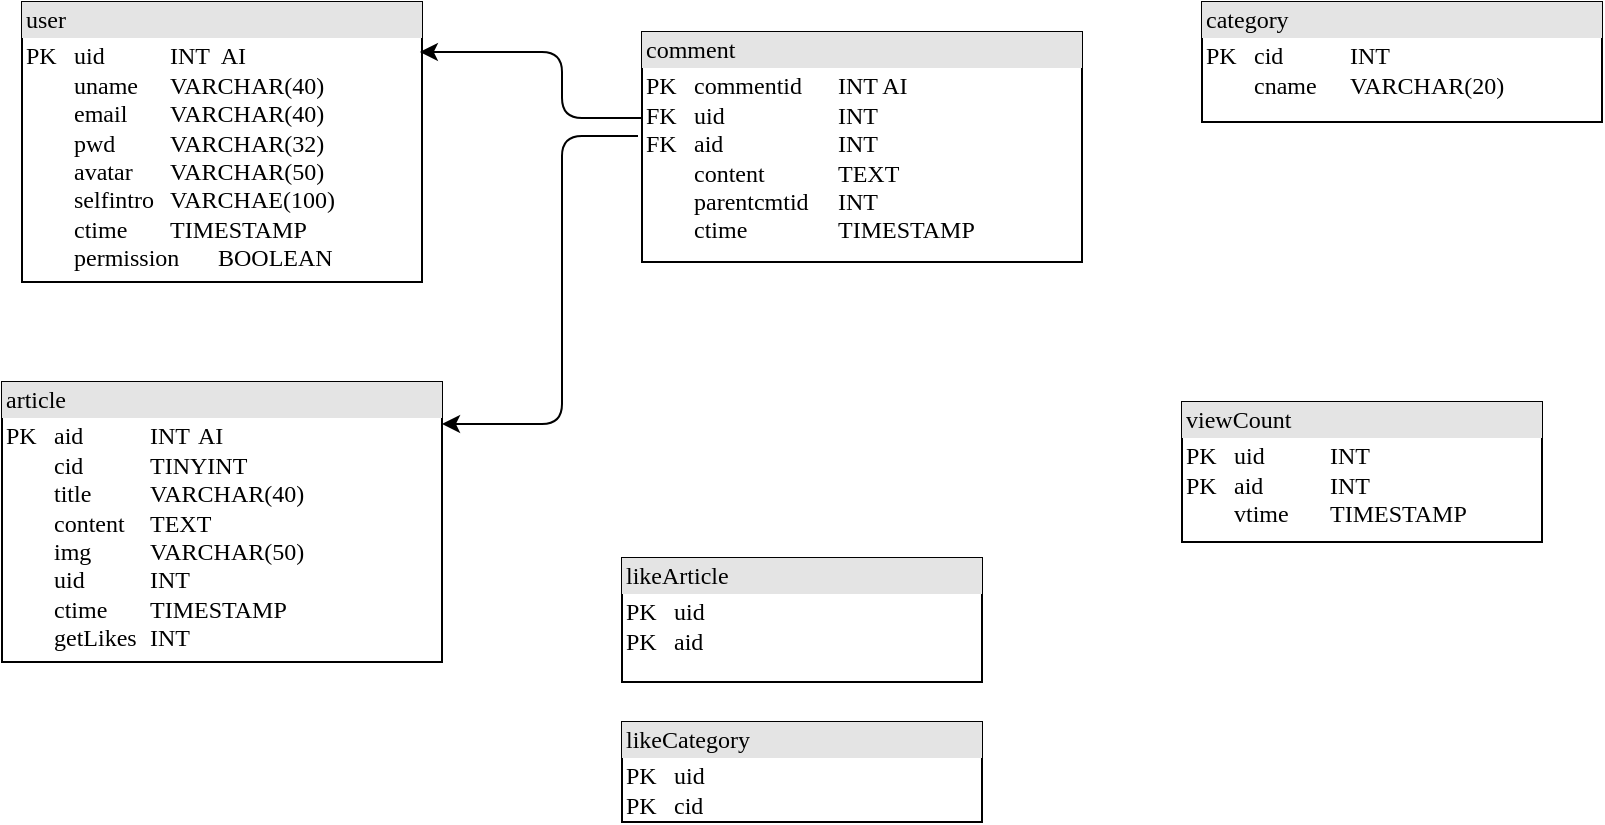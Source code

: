 <mxfile version="15.5.8" type="device"><diagram id="FQvaZNprBJo5bZB_rWkm" name="Page-1"><mxGraphModel dx="1360" dy="746" grid="1" gridSize="10" guides="1" tooltips="1" connect="1" arrows="1" fold="1" page="1" pageScale="1" pageWidth="827" pageHeight="1169" math="0" shadow="0"><root><mxCell id="0"/><mxCell id="1" parent="0"/><mxCell id="sJfGw9YsZJWu2Fgoc_I5-2" value="&lt;div style=&quot;box-sizing: border-box ; width: 100% ; background: #e4e4e4 ; padding: 2px&quot;&gt;article&lt;/div&gt;&lt;table style=&quot;width: 100% ; font-size: 1em&quot; cellpadding=&quot;2&quot; cellspacing=&quot;0&quot;&gt;&lt;tbody&gt;&lt;tr&gt;&lt;td&gt;PK&lt;span&gt;&#9;&lt;span style=&quot;white-space: pre&quot;&gt;&#9;&lt;/span&gt;&lt;/span&gt;aid&lt;span&gt;&#9;&lt;span style=&quot;white-space: pre&quot;&gt;&#9;&lt;/span&gt;&lt;span style=&quot;white-space: pre&quot;&gt;&#9;&lt;/span&gt;&lt;/span&gt;INT&lt;span style=&quot;white-space: pre&quot;&gt;&#9;&lt;/span&gt;AI&lt;br&gt;&lt;span&gt;&#9;&lt;/span&gt;&lt;span style=&quot;white-space: pre&quot;&gt;&#9;&lt;/span&gt;cid&lt;span style=&quot;white-space: pre&quot;&gt;&#9;&lt;/span&gt;&lt;span style=&quot;white-space: pre&quot;&gt;&#9;&lt;/span&gt;TINYINT&lt;span&gt;&lt;/span&gt;&lt;br&gt;&lt;span&gt;&#9;&lt;/span&gt;&lt;span&gt;&#9;&lt;/span&gt;&lt;span style=&quot;white-space: pre&quot;&gt;&#9;&lt;/span&gt;title&lt;span style=&quot;white-space: pre&quot;&gt;&#9;&lt;/span&gt;&lt;span style=&quot;white-space: pre&quot;&gt;&#9;&lt;/span&gt;VARCHAR(40)&lt;br&gt;&lt;span&gt;&#9;&lt;/span&gt;&lt;span&gt;&#9;&lt;/span&gt;&lt;span style=&quot;white-space: pre&quot;&gt;&#9;&lt;/span&gt;content&lt;span style=&quot;white-space: pre&quot;&gt;&#9;&lt;/span&gt;TEXT&lt;br&gt;&lt;span style=&quot;white-space: pre&quot;&gt;&#9;&lt;/span&gt;img&lt;span style=&quot;white-space: pre&quot;&gt;&#9;&lt;/span&gt;&lt;span style=&quot;white-space: pre&quot;&gt;&#9;&lt;/span&gt;VARCHAR(50)&lt;br&gt;&lt;span&gt;&#9;&lt;/span&gt;&lt;span style=&quot;white-space: pre&quot;&gt;&#9;&lt;/span&gt;uid&lt;span style=&quot;white-space: pre&quot;&gt;&#9;&lt;/span&gt;&lt;span style=&quot;white-space: pre&quot;&gt;&#9;&lt;/span&gt;INT&lt;br&gt;&lt;span&gt;&#9;&lt;/span&gt;&lt;span style=&quot;white-space: pre&quot;&gt;&#9;&lt;/span&gt;ctime&lt;span style=&quot;white-space: pre&quot;&gt;&#9;&lt;/span&gt;TIMESTAMP&lt;br&gt;&lt;span&gt;&#9;&lt;/span&gt;&lt;span&gt;&#9;&lt;/span&gt;&lt;span style=&quot;white-space: pre&quot;&gt;&#9;&lt;/span&gt;getLikes&lt;span style=&quot;white-space: pre&quot;&gt;&#9;&lt;/span&gt;INT&lt;br&gt;&lt;/td&gt;&lt;td&gt;&lt;/td&gt;&lt;/tr&gt;&lt;/tbody&gt;&lt;/table&gt;" style="verticalAlign=top;align=left;overflow=fill;html=1;rounded=0;shadow=0;comic=0;labelBackgroundColor=none;strokeWidth=1;fontFamily=Verdana;fontSize=12" parent="1" vertex="1"><mxGeometry x="80" y="290" width="220" height="140" as="geometry"/></mxCell><mxCell id="sJfGw9YsZJWu2Fgoc_I5-3" value="&lt;div style=&quot;box-sizing: border-box ; width: 100% ; background: #e4e4e4 ; padding: 2px&quot;&gt;user&lt;/div&gt;&lt;table style=&quot;width: 100% ; font-size: 1em&quot; cellpadding=&quot;2&quot; cellspacing=&quot;0&quot;&gt;&lt;tbody&gt;&lt;tr&gt;&lt;td&gt;PK&lt;span style=&quot;white-space: pre&quot;&gt;&#9;&lt;/span&gt;uid&lt;span style=&quot;white-space: pre&quot;&gt;&#9;&lt;span style=&quot;white-space: pre&quot;&gt;&#9;&lt;/span&gt;&lt;/span&gt;INT&amp;nbsp; AI&lt;span style=&quot;white-space: pre&quot;&gt;&#9;&lt;/span&gt;&lt;br&gt;&lt;span style=&quot;white-space: pre&quot;&gt;&#9;&lt;/span&gt;uname&lt;span style=&quot;white-space: pre&quot;&gt;&#9;&lt;/span&gt;VARCHAR(40)&lt;br&gt;&lt;span style=&quot;white-space: pre&quot;&gt;&#9;&lt;/span&gt;email&lt;span style=&quot;white-space: pre&quot;&gt;&#9;&lt;/span&gt;VARCHAR(40)&lt;br&gt;&lt;span style=&quot;white-space: pre&quot;&gt;&#9;&lt;/span&gt;pwd&lt;span style=&quot;white-space: pre&quot;&gt;&#9;&lt;/span&gt;&lt;span style=&quot;white-space: pre&quot;&gt;&#9;&lt;/span&gt;VARCHAR(32)&lt;br&gt;&lt;span style=&quot;white-space: pre&quot;&gt;&#9;&lt;/span&gt;avatar&lt;span style=&quot;white-space: pre&quot;&gt;&#9;&lt;/span&gt;VARCHAR(50)&lt;br&gt;&lt;span style=&quot;white-space: pre&quot;&gt;&#9;&lt;/span&gt;selfintro&lt;span style=&quot;white-space: pre&quot;&gt;&#9;&lt;/span&gt;VARCHAE(100)&lt;br&gt;&lt;span style=&quot;white-space: pre&quot;&gt;&#9;&lt;/span&gt;ctime&lt;span style=&quot;white-space: pre&quot;&gt;&#9;&lt;/span&gt;TIMESTAMP&lt;br&gt;&lt;span style=&quot;white-space: pre&quot;&gt;&#9;&lt;/span&gt;permission&lt;span style=&quot;white-space: pre&quot;&gt;&#9;&lt;/span&gt;BOOLEAN&lt;br&gt;&lt;/td&gt;&lt;td&gt;&lt;/td&gt;&lt;/tr&gt;&lt;/tbody&gt;&lt;/table&gt;" style="verticalAlign=top;align=left;overflow=fill;html=1;rounded=0;shadow=0;comic=0;labelBackgroundColor=none;strokeWidth=1;fontFamily=Verdana;fontSize=12" parent="1" vertex="1"><mxGeometry x="90" y="100" width="200" height="140" as="geometry"/></mxCell><mxCell id="sJfGw9YsZJWu2Fgoc_I5-4" value="&lt;div style=&quot;box-sizing: border-box ; width: 100% ; background: #e4e4e4 ; padding: 2px&quot;&gt;comment&lt;/div&gt;&lt;table style=&quot;width: 100% ; font-size: 1em&quot; cellpadding=&quot;2&quot; cellspacing=&quot;0&quot;&gt;&lt;tbody&gt;&lt;tr&gt;&lt;td&gt;PK&lt;span style=&quot;white-space: pre&quot;&gt;&#9;&lt;/span&gt;commentid&lt;span style=&quot;white-space: pre&quot;&gt;&#9;&lt;/span&gt;INT AI&lt;br&gt;FK&lt;span style=&quot;white-space: pre&quot;&gt;&#9;&lt;/span&gt;uid&lt;span style=&quot;white-space: pre&quot;&gt;&#9;&lt;/span&gt;&lt;span style=&quot;white-space: pre&quot;&gt;&#9;&lt;/span&gt;&lt;span style=&quot;white-space: pre&quot;&gt;&#9;&lt;/span&gt;INT&lt;br&gt;FK&lt;span style=&quot;white-space: pre&quot;&gt;&#9;&lt;/span&gt;aid&lt;span style=&quot;white-space: pre&quot;&gt;&#9;&lt;/span&gt;&lt;span style=&quot;white-space: pre&quot;&gt;&#9;&lt;/span&gt;&lt;span style=&quot;white-space: pre&quot;&gt;&#9;&lt;/span&gt;INT&lt;br&gt;&lt;span style=&quot;white-space: pre&quot;&gt;&#9;&lt;/span&gt;content&lt;span style=&quot;white-space: pre&quot;&gt;&#9;&lt;/span&gt;&lt;span style=&quot;white-space: pre&quot;&gt;&#9;&lt;/span&gt;TEXT&lt;br&gt;&lt;span style=&quot;white-space: pre&quot;&gt;&#9;&lt;/span&gt;parentcmtid&lt;span style=&quot;white-space: pre&quot;&gt;&#9;&lt;/span&gt;INT&lt;br&gt;&lt;span style=&quot;white-space: pre&quot;&gt;&#9;&lt;/span&gt;ctime&lt;span style=&quot;white-space: pre&quot;&gt;&#9;&lt;/span&gt;&lt;span style=&quot;white-space: pre&quot;&gt;&#9;&lt;/span&gt;TIMESTAMP&lt;br&gt;&lt;/td&gt;&lt;td&gt;&lt;/td&gt;&lt;/tr&gt;&lt;/tbody&gt;&lt;/table&gt;" style="verticalAlign=top;align=left;overflow=fill;html=1;rounded=0;shadow=0;comic=0;labelBackgroundColor=none;strokeWidth=1;fontFamily=Verdana;fontSize=12" parent="1" vertex="1"><mxGeometry x="400" y="115" width="220" height="115" as="geometry"/></mxCell><mxCell id="sJfGw9YsZJWu2Fgoc_I5-5" value="" style="endArrow=classic;html=1;entryX=0.994;entryY=0.157;entryDx=0;entryDy=0;entryPerimeter=0;exitX=0;exitY=0.5;exitDx=0;exitDy=0;" parent="1" edge="1"><mxGeometry width="50" height="50" relative="1" as="geometry"><mxPoint x="400" y="158" as="sourcePoint"/><mxPoint x="288.92" y="124.98" as="targetPoint"/><Array as="points"><mxPoint x="360" y="158"/><mxPoint x="360" y="125"/></Array></mxGeometry></mxCell><mxCell id="sJfGw9YsZJWu2Fgoc_I5-6" value="" style="endArrow=classic;html=1;" parent="1" edge="1"><mxGeometry width="50" height="50" relative="1" as="geometry"><mxPoint x="398" y="167" as="sourcePoint"/><mxPoint x="300" y="311" as="targetPoint"/><Array as="points"><mxPoint x="360" y="167"/><mxPoint x="360" y="311"/></Array></mxGeometry></mxCell><mxCell id="sJfGw9YsZJWu2Fgoc_I5-7" value="&lt;div style=&quot;box-sizing: border-box ; width: 100% ; background: #e4e4e4 ; padding: 2px&quot;&gt;likeArticle&lt;/div&gt;&lt;table style=&quot;width: 100% ; font-size: 1em&quot; cellpadding=&quot;2&quot; cellspacing=&quot;0&quot;&gt;&lt;tbody&gt;&lt;tr&gt;&lt;td&gt;PK&lt;span style=&quot;white-space: pre&quot;&gt;&#9;&lt;/span&gt;uid&lt;br&gt;PK&lt;span style=&quot;white-space: pre&quot;&gt;&#9;&lt;/span&gt;aid&lt;br&gt;&lt;/td&gt;&lt;td&gt;&lt;/td&gt;&lt;/tr&gt;&lt;/tbody&gt;&lt;/table&gt;" style="verticalAlign=top;align=left;overflow=fill;html=1;rounded=0;shadow=0;comic=0;labelBackgroundColor=none;strokeWidth=1;fontFamily=Verdana;fontSize=12" parent="1" vertex="1"><mxGeometry x="390" y="378" width="180" height="62" as="geometry"/></mxCell><mxCell id="sJfGw9YsZJWu2Fgoc_I5-8" value="&lt;div style=&quot;box-sizing: border-box ; width: 100% ; background: #e4e4e4 ; padding: 2px&quot;&gt;category&lt;/div&gt;&lt;table style=&quot;width: 100% ; font-size: 1em&quot; cellpadding=&quot;2&quot; cellspacing=&quot;0&quot;&gt;&lt;tbody&gt;&lt;tr&gt;&lt;td&gt;PK&lt;span style=&quot;white-space: pre&quot;&gt;&#9;&lt;/span&gt;cid&lt;span style=&quot;white-space: pre&quot;&gt;&#9;&lt;/span&gt;&lt;span style=&quot;white-space: pre&quot;&gt;&#9;&lt;/span&gt;INT&lt;br&gt;&lt;span style=&quot;white-space: pre&quot;&gt;&#9;&lt;/span&gt;cname&lt;span style=&quot;white-space: pre&quot;&gt;&#9;&lt;/span&gt;VARCHAR(20)&lt;br&gt;&lt;br&gt;&lt;/td&gt;&lt;td&gt;&lt;/td&gt;&lt;/tr&gt;&lt;/tbody&gt;&lt;/table&gt;" style="verticalAlign=top;align=left;overflow=fill;html=1;rounded=0;shadow=0;comic=0;labelBackgroundColor=none;strokeWidth=1;fontFamily=Verdana;fontSize=12" parent="1" vertex="1"><mxGeometry x="680" y="100" width="200" height="60" as="geometry"/></mxCell><mxCell id="sJfGw9YsZJWu2Fgoc_I5-9" value="&lt;div style=&quot;box-sizing: border-box ; width: 100% ; background: #e4e4e4 ; padding: 2px&quot;&gt;viewCount&lt;/div&gt;&lt;table style=&quot;width: 100% ; font-size: 1em&quot; cellpadding=&quot;2&quot; cellspacing=&quot;0&quot;&gt;&lt;tbody&gt;&lt;tr&gt;&lt;td&gt;PK&lt;span style=&quot;white-space: pre&quot;&gt;&#9;&lt;/span&gt;uid&lt;span style=&quot;white-space: pre&quot;&gt;&#9;&lt;/span&gt;&lt;span style=&quot;white-space: pre&quot;&gt;&#9;&lt;/span&gt;INT&lt;br&gt;PK&lt;span style=&quot;white-space: pre&quot;&gt;&#9;&lt;/span&gt;aid&lt;span style=&quot;white-space: pre&quot;&gt;&#9;&lt;/span&gt;&lt;span style=&quot;white-space: pre&quot;&gt;&#9;&lt;/span&gt;INT&lt;br&gt;&lt;span style=&quot;white-space: pre&quot;&gt;&#9;&lt;/span&gt;vtime&lt;span style=&quot;white-space: pre&quot;&gt;&#9;&lt;/span&gt;TIMESTAMP&lt;br&gt;&lt;/td&gt;&lt;td&gt;&lt;/td&gt;&lt;/tr&gt;&lt;/tbody&gt;&lt;/table&gt;" style="verticalAlign=top;align=left;overflow=fill;html=1;rounded=0;shadow=0;comic=0;labelBackgroundColor=none;strokeWidth=1;fontFamily=Verdana;fontSize=12" parent="1" vertex="1"><mxGeometry x="670" y="300" width="180" height="70" as="geometry"/></mxCell><mxCell id="sJfGw9YsZJWu2Fgoc_I5-10" value="&lt;div style=&quot;box-sizing: border-box ; width: 100% ; background: #e4e4e4 ; padding: 2px&quot;&gt;likeCategory&lt;/div&gt;&lt;table style=&quot;width: 100% ; font-size: 1em&quot; cellpadding=&quot;2&quot; cellspacing=&quot;0&quot;&gt;&lt;tbody&gt;&lt;tr&gt;&lt;td&gt;PK&lt;span style=&quot;white-space: pre&quot;&gt;&#9;&lt;/span&gt;uid&lt;br&gt;PK&lt;span style=&quot;white-space: pre&quot;&gt;&#9;&lt;/span&gt;cid&lt;br&gt;&lt;/td&gt;&lt;td&gt;&lt;/td&gt;&lt;/tr&gt;&lt;/tbody&gt;&lt;/table&gt;" style="verticalAlign=top;align=left;overflow=fill;html=1;rounded=0;shadow=0;comic=0;labelBackgroundColor=none;strokeWidth=1;fontFamily=Verdana;fontSize=12" parent="1" vertex="1"><mxGeometry x="390" y="460" width="180" height="50" as="geometry"/></mxCell></root></mxGraphModel></diagram></mxfile>
